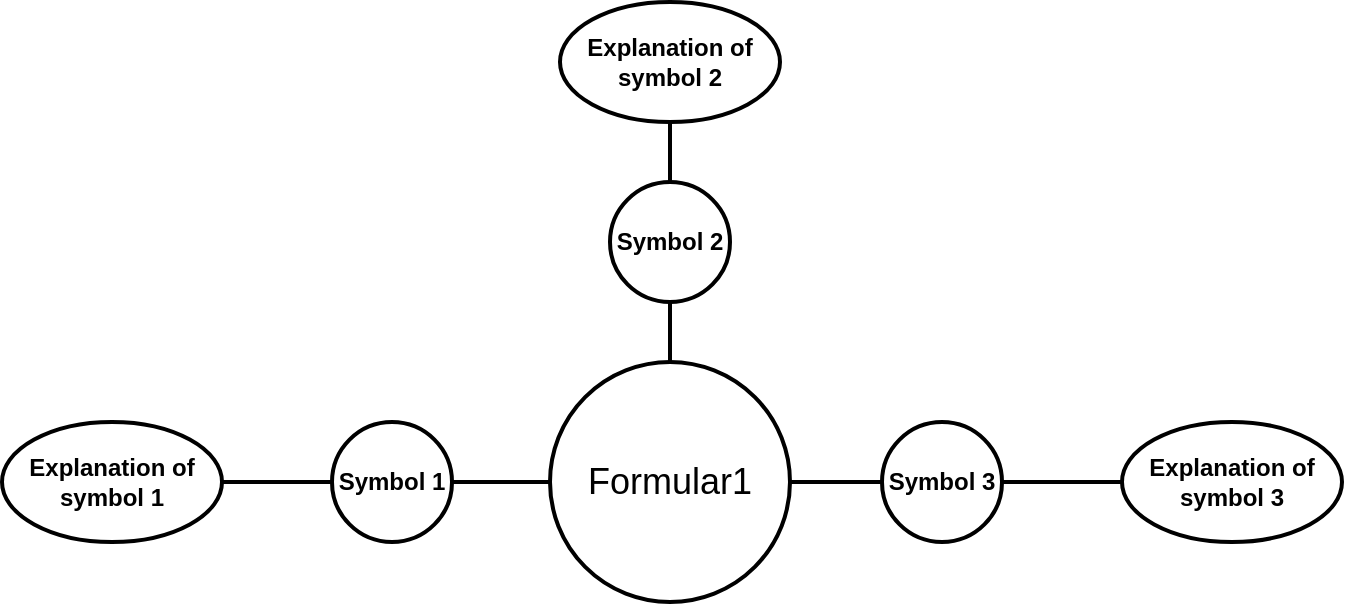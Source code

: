 <mxfile version="15.2.9" type="github">
  <diagram id="e2f8UOxBALeGFoRiLz6O" name="Page-1">
    <mxGraphModel dx="677" dy="363" grid="1" gridSize="10" guides="1" tooltips="1" connect="1" arrows="1" fold="1" page="1" pageScale="1" pageWidth="827" pageHeight="1169" math="0" shadow="0">
      <root>
        <mxCell id="0" />
        <mxCell id="1" parent="0" />
        <mxCell id="zpYSAieVbMIGZObQS8ql-1" value="&lt;font style=&quot;font-size: 12px&quot;&gt;&lt;b&gt;Symbol 1&lt;/b&gt;&lt;/font&gt;" style="ellipse;whiteSpace=wrap;html=1;aspect=fixed;strokeWidth=2;" vertex="1" parent="1">
          <mxGeometry x="245" y="290" width="60" height="60" as="geometry" />
        </mxCell>
        <mxCell id="zpYSAieVbMIGZObQS8ql-2" value="&lt;b&gt;Symbol 2&lt;/b&gt;" style="ellipse;whiteSpace=wrap;html=1;aspect=fixed;strokeWidth=2;" vertex="1" parent="1">
          <mxGeometry x="384" y="170" width="60" height="60" as="geometry" />
        </mxCell>
        <mxCell id="zpYSAieVbMIGZObQS8ql-3" value="&lt;b&gt;Symbol 3&lt;/b&gt;" style="ellipse;whiteSpace=wrap;html=1;aspect=fixed;strokeWidth=2;" vertex="1" parent="1">
          <mxGeometry x="520" y="290" width="60" height="60" as="geometry" />
        </mxCell>
        <mxCell id="zpYSAieVbMIGZObQS8ql-5" value="&lt;font style=&quot;font-size: 18px&quot;&gt;Formular1&lt;/font&gt;" style="ellipse;whiteSpace=wrap;html=1;aspect=fixed;strokeWidth=2;" vertex="1" parent="1">
          <mxGeometry x="354" y="260" width="120" height="120" as="geometry" />
        </mxCell>
        <mxCell id="zpYSAieVbMIGZObQS8ql-7" value="&lt;b&gt;Explanation of symbol 1&lt;/b&gt;" style="ellipse;whiteSpace=wrap;html=1;strokeWidth=2;" vertex="1" parent="1">
          <mxGeometry x="80" y="290" width="110" height="60" as="geometry" />
        </mxCell>
        <mxCell id="zpYSAieVbMIGZObQS8ql-8" value="&lt;span&gt;&lt;b&gt;Explanation of symbol 2&lt;/b&gt;&lt;/span&gt;" style="ellipse;whiteSpace=wrap;html=1;strokeWidth=2;" vertex="1" parent="1">
          <mxGeometry x="359" y="80" width="110" height="60" as="geometry" />
        </mxCell>
        <mxCell id="zpYSAieVbMIGZObQS8ql-9" value="&lt;span&gt;&lt;b&gt;Explanation of symbol 3&lt;/b&gt;&lt;/span&gt;" style="ellipse;whiteSpace=wrap;html=1;strokeWidth=2;" vertex="1" parent="1">
          <mxGeometry x="640" y="290" width="110" height="60" as="geometry" />
        </mxCell>
        <mxCell id="zpYSAieVbMIGZObQS8ql-16" value="" style="endArrow=none;html=1;entryX=1;entryY=0.5;entryDx=0;entryDy=0;exitX=0;exitY=0.5;exitDx=0;exitDy=0;strokeWidth=2;" edge="1" parent="1" source="zpYSAieVbMIGZObQS8ql-3" target="zpYSAieVbMIGZObQS8ql-5">
          <mxGeometry width="50" height="50" relative="1" as="geometry">
            <mxPoint x="390" y="410" as="sourcePoint" />
            <mxPoint x="440" y="360" as="targetPoint" />
          </mxGeometry>
        </mxCell>
        <mxCell id="zpYSAieVbMIGZObQS8ql-17" value="" style="endArrow=none;html=1;entryX=1;entryY=0.5;entryDx=0;entryDy=0;exitX=0;exitY=0.5;exitDx=0;exitDy=0;strokeWidth=2;" edge="1" parent="1" source="zpYSAieVbMIGZObQS8ql-9" target="zpYSAieVbMIGZObQS8ql-3">
          <mxGeometry width="50" height="50" relative="1" as="geometry">
            <mxPoint x="480" y="440" as="sourcePoint" />
            <mxPoint x="530" y="390" as="targetPoint" />
          </mxGeometry>
        </mxCell>
        <mxCell id="zpYSAieVbMIGZObQS8ql-18" value="" style="endArrow=none;html=1;entryX=0;entryY=0.5;entryDx=0;entryDy=0;exitX=1;exitY=0.5;exitDx=0;exitDy=0;strokeWidth=2;" edge="1" parent="1" source="zpYSAieVbMIGZObQS8ql-1" target="zpYSAieVbMIGZObQS8ql-5">
          <mxGeometry width="50" height="50" relative="1" as="geometry">
            <mxPoint x="390" y="410" as="sourcePoint" />
            <mxPoint x="440" y="360" as="targetPoint" />
          </mxGeometry>
        </mxCell>
        <mxCell id="zpYSAieVbMIGZObQS8ql-19" value="" style="endArrow=none;html=1;entryX=0;entryY=0.5;entryDx=0;entryDy=0;exitX=1;exitY=0.5;exitDx=0;exitDy=0;strokeWidth=2;" edge="1" parent="1" source="zpYSAieVbMIGZObQS8ql-7" target="zpYSAieVbMIGZObQS8ql-1">
          <mxGeometry width="50" height="50" relative="1" as="geometry">
            <mxPoint x="140" y="480" as="sourcePoint" />
            <mxPoint x="190" y="430" as="targetPoint" />
          </mxGeometry>
        </mxCell>
        <mxCell id="zpYSAieVbMIGZObQS8ql-20" value="" style="endArrow=none;html=1;entryX=0.5;entryY=0;entryDx=0;entryDy=0;exitX=0.5;exitY=1;exitDx=0;exitDy=0;strokeWidth=2;" edge="1" parent="1" source="zpYSAieVbMIGZObQS8ql-2" target="zpYSAieVbMIGZObQS8ql-5">
          <mxGeometry width="50" height="50" relative="1" as="geometry">
            <mxPoint x="260" y="490" as="sourcePoint" />
            <mxPoint x="310" y="440" as="targetPoint" />
          </mxGeometry>
        </mxCell>
        <mxCell id="zpYSAieVbMIGZObQS8ql-21" value="" style="endArrow=none;html=1;entryX=0.5;entryY=1;entryDx=0;entryDy=0;exitX=0.5;exitY=0;exitDx=0;exitDy=0;strokeWidth=2;" edge="1" parent="1" source="zpYSAieVbMIGZObQS8ql-2" target="zpYSAieVbMIGZObQS8ql-8">
          <mxGeometry width="50" height="50" relative="1" as="geometry">
            <mxPoint x="520" y="250" as="sourcePoint" />
            <mxPoint x="570" y="200" as="targetPoint" />
          </mxGeometry>
        </mxCell>
      </root>
    </mxGraphModel>
  </diagram>
</mxfile>
